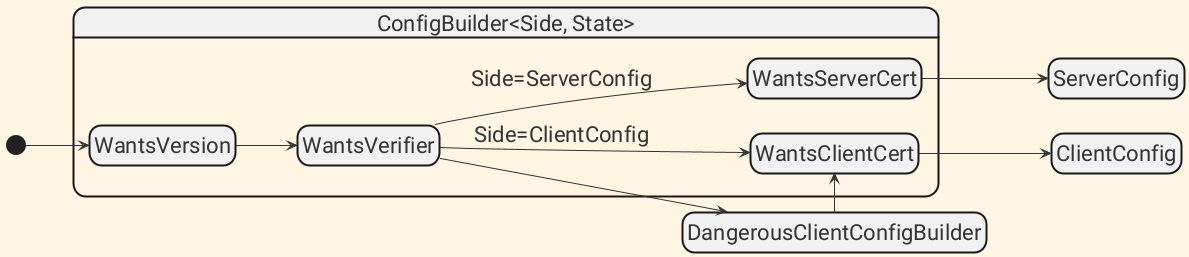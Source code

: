 @startuml config-builder
!define BG fff5e3
!define TEXT 333

skinparam {
    ArrowColor #TEXT
    BackgroundColor #BG
    DefaultFontColor #TEXT
    DefaultFontName Roboto
    DefaultFontSize 22
}

skinparam state {
    BorderThickness 2
}

left to right direction
hide empty description

state ServerConfig
state ClientConfig

state "ConfigBuilder<Side, State>" as ConfigBuilder {
    WantsVersion --> WantsVerifier
    WantsVerifier --> WantsServerCert : Side=ServerConfig
    WantsVerifier --> WantsClientCert : Side=ClientConfig
    WantsServerCert --> ServerConfig
    WantsClientCert --> ClientConfig
}

[*] --> WantsVersion

ServerConfig -[hidden]> ClientConfig

WantsVerifier --> DangerousClientConfigBuilder
DangerousClientConfigBuilder -> WantsClientCert

@enduml